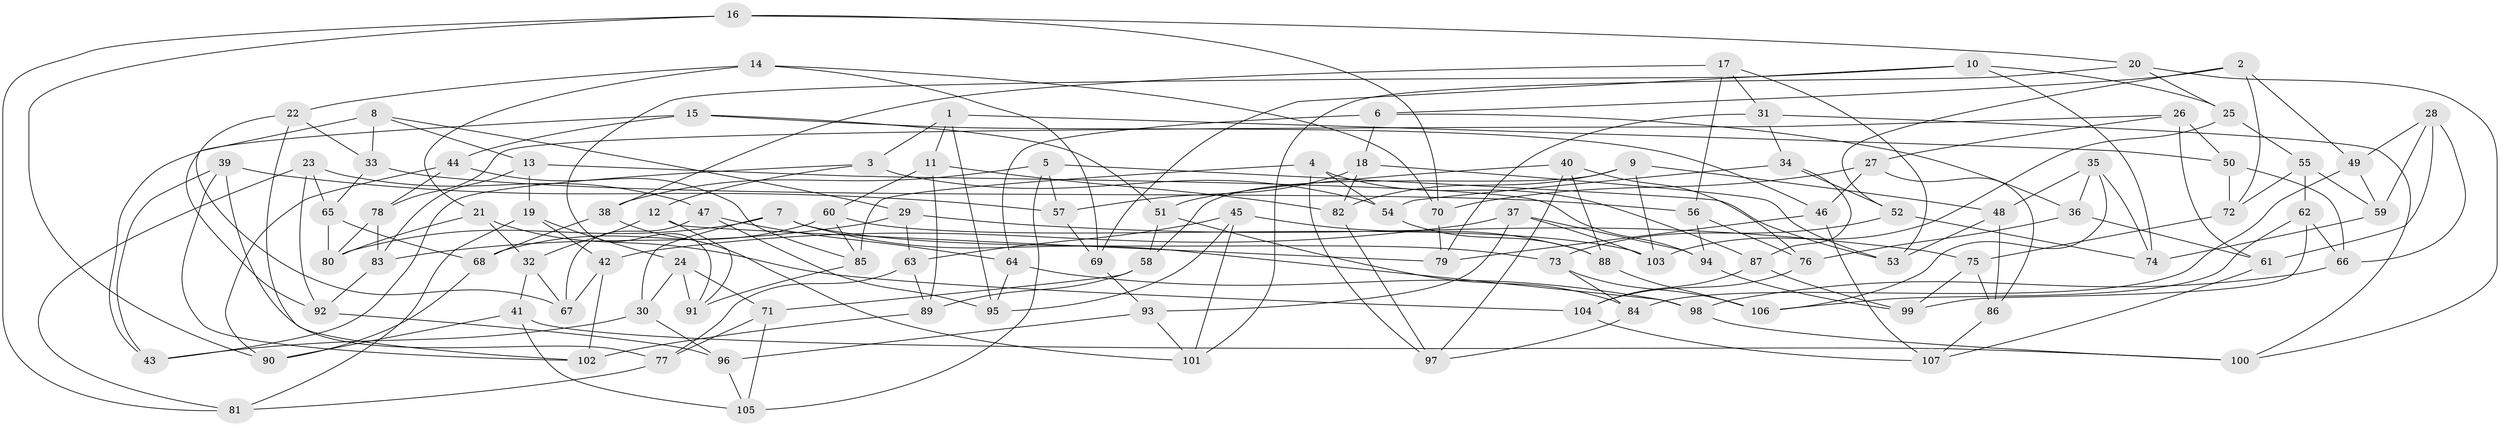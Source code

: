 // coarse degree distribution, {4: 0.35384615384615387, 6: 0.4, 5: 0.23076923076923078, 3: 0.015384615384615385}
// Generated by graph-tools (version 1.1) at 2025/38/03/04/25 23:38:11]
// undirected, 107 vertices, 214 edges
graph export_dot {
  node [color=gray90,style=filled];
  1;
  2;
  3;
  4;
  5;
  6;
  7;
  8;
  9;
  10;
  11;
  12;
  13;
  14;
  15;
  16;
  17;
  18;
  19;
  20;
  21;
  22;
  23;
  24;
  25;
  26;
  27;
  28;
  29;
  30;
  31;
  32;
  33;
  34;
  35;
  36;
  37;
  38;
  39;
  40;
  41;
  42;
  43;
  44;
  45;
  46;
  47;
  48;
  49;
  50;
  51;
  52;
  53;
  54;
  55;
  56;
  57;
  58;
  59;
  60;
  61;
  62;
  63;
  64;
  65;
  66;
  67;
  68;
  69;
  70;
  71;
  72;
  73;
  74;
  75;
  76;
  77;
  78;
  79;
  80;
  81;
  82;
  83;
  84;
  85;
  86;
  87;
  88;
  89;
  90;
  91;
  92;
  93;
  94;
  95;
  96;
  97;
  98;
  99;
  100;
  101;
  102;
  103;
  104;
  105;
  106;
  107;
  1 -- 3;
  1 -- 11;
  1 -- 95;
  1 -- 50;
  2 -- 52;
  2 -- 72;
  2 -- 6;
  2 -- 49;
  3 -- 54;
  3 -- 12;
  3 -- 43;
  4 -- 85;
  4 -- 97;
  4 -- 54;
  4 -- 87;
  5 -- 53;
  5 -- 38;
  5 -- 57;
  5 -- 105;
  6 -- 18;
  6 -- 36;
  6 -- 64;
  7 -- 30;
  7 -- 73;
  7 -- 80;
  7 -- 98;
  8 -- 92;
  8 -- 33;
  8 -- 13;
  8 -- 29;
  9 -- 82;
  9 -- 103;
  9 -- 58;
  9 -- 48;
  10 -- 69;
  10 -- 74;
  10 -- 25;
  10 -- 91;
  11 -- 89;
  11 -- 60;
  11 -- 82;
  12 -- 91;
  12 -- 32;
  12 -- 79;
  13 -- 94;
  13 -- 19;
  13 -- 83;
  14 -- 70;
  14 -- 22;
  14 -- 21;
  14 -- 69;
  15 -- 51;
  15 -- 43;
  15 -- 46;
  15 -- 44;
  16 -- 70;
  16 -- 90;
  16 -- 20;
  16 -- 81;
  17 -- 53;
  17 -- 56;
  17 -- 38;
  17 -- 31;
  18 -- 53;
  18 -- 57;
  18 -- 82;
  19 -- 42;
  19 -- 81;
  19 -- 24;
  20 -- 101;
  20 -- 25;
  20 -- 100;
  21 -- 80;
  21 -- 104;
  21 -- 32;
  22 -- 102;
  22 -- 67;
  22 -- 33;
  23 -- 81;
  23 -- 65;
  23 -- 47;
  23 -- 92;
  24 -- 91;
  24 -- 71;
  24 -- 30;
  25 -- 103;
  25 -- 55;
  26 -- 78;
  26 -- 50;
  26 -- 27;
  26 -- 61;
  27 -- 86;
  27 -- 46;
  27 -- 70;
  28 -- 59;
  28 -- 49;
  28 -- 66;
  28 -- 61;
  29 -- 83;
  29 -- 63;
  29 -- 75;
  30 -- 43;
  30 -- 96;
  31 -- 79;
  31 -- 34;
  31 -- 100;
  32 -- 41;
  32 -- 67;
  33 -- 65;
  33 -- 56;
  34 -- 54;
  34 -- 87;
  34 -- 52;
  35 -- 74;
  35 -- 106;
  35 -- 36;
  35 -- 48;
  36 -- 61;
  36 -- 76;
  37 -- 42;
  37 -- 93;
  37 -- 103;
  37 -- 94;
  38 -- 101;
  38 -- 68;
  39 -- 102;
  39 -- 43;
  39 -- 57;
  39 -- 77;
  40 -- 51;
  40 -- 88;
  40 -- 97;
  40 -- 76;
  41 -- 100;
  41 -- 105;
  41 -- 90;
  42 -- 102;
  42 -- 67;
  44 -- 78;
  44 -- 90;
  44 -- 85;
  45 -- 88;
  45 -- 101;
  45 -- 63;
  45 -- 95;
  46 -- 79;
  46 -- 107;
  47 -- 95;
  47 -- 67;
  47 -- 64;
  48 -- 86;
  48 -- 53;
  49 -- 84;
  49 -- 59;
  50 -- 72;
  50 -- 66;
  51 -- 84;
  51 -- 58;
  52 -- 74;
  52 -- 73;
  54 -- 88;
  55 -- 62;
  55 -- 72;
  55 -- 59;
  56 -- 94;
  56 -- 76;
  57 -- 69;
  58 -- 71;
  58 -- 89;
  59 -- 74;
  60 -- 85;
  60 -- 103;
  60 -- 68;
  61 -- 107;
  62 -- 99;
  62 -- 66;
  62 -- 106;
  63 -- 77;
  63 -- 89;
  64 -- 95;
  64 -- 98;
  65 -- 68;
  65 -- 80;
  66 -- 98;
  68 -- 90;
  69 -- 93;
  70 -- 79;
  71 -- 105;
  71 -- 77;
  72 -- 75;
  73 -- 84;
  73 -- 106;
  75 -- 99;
  75 -- 86;
  76 -- 104;
  77 -- 81;
  78 -- 80;
  78 -- 83;
  82 -- 97;
  83 -- 92;
  84 -- 97;
  85 -- 91;
  86 -- 107;
  87 -- 99;
  87 -- 104;
  88 -- 106;
  89 -- 102;
  92 -- 96;
  93 -- 101;
  93 -- 96;
  94 -- 99;
  96 -- 105;
  98 -- 100;
  104 -- 107;
}
